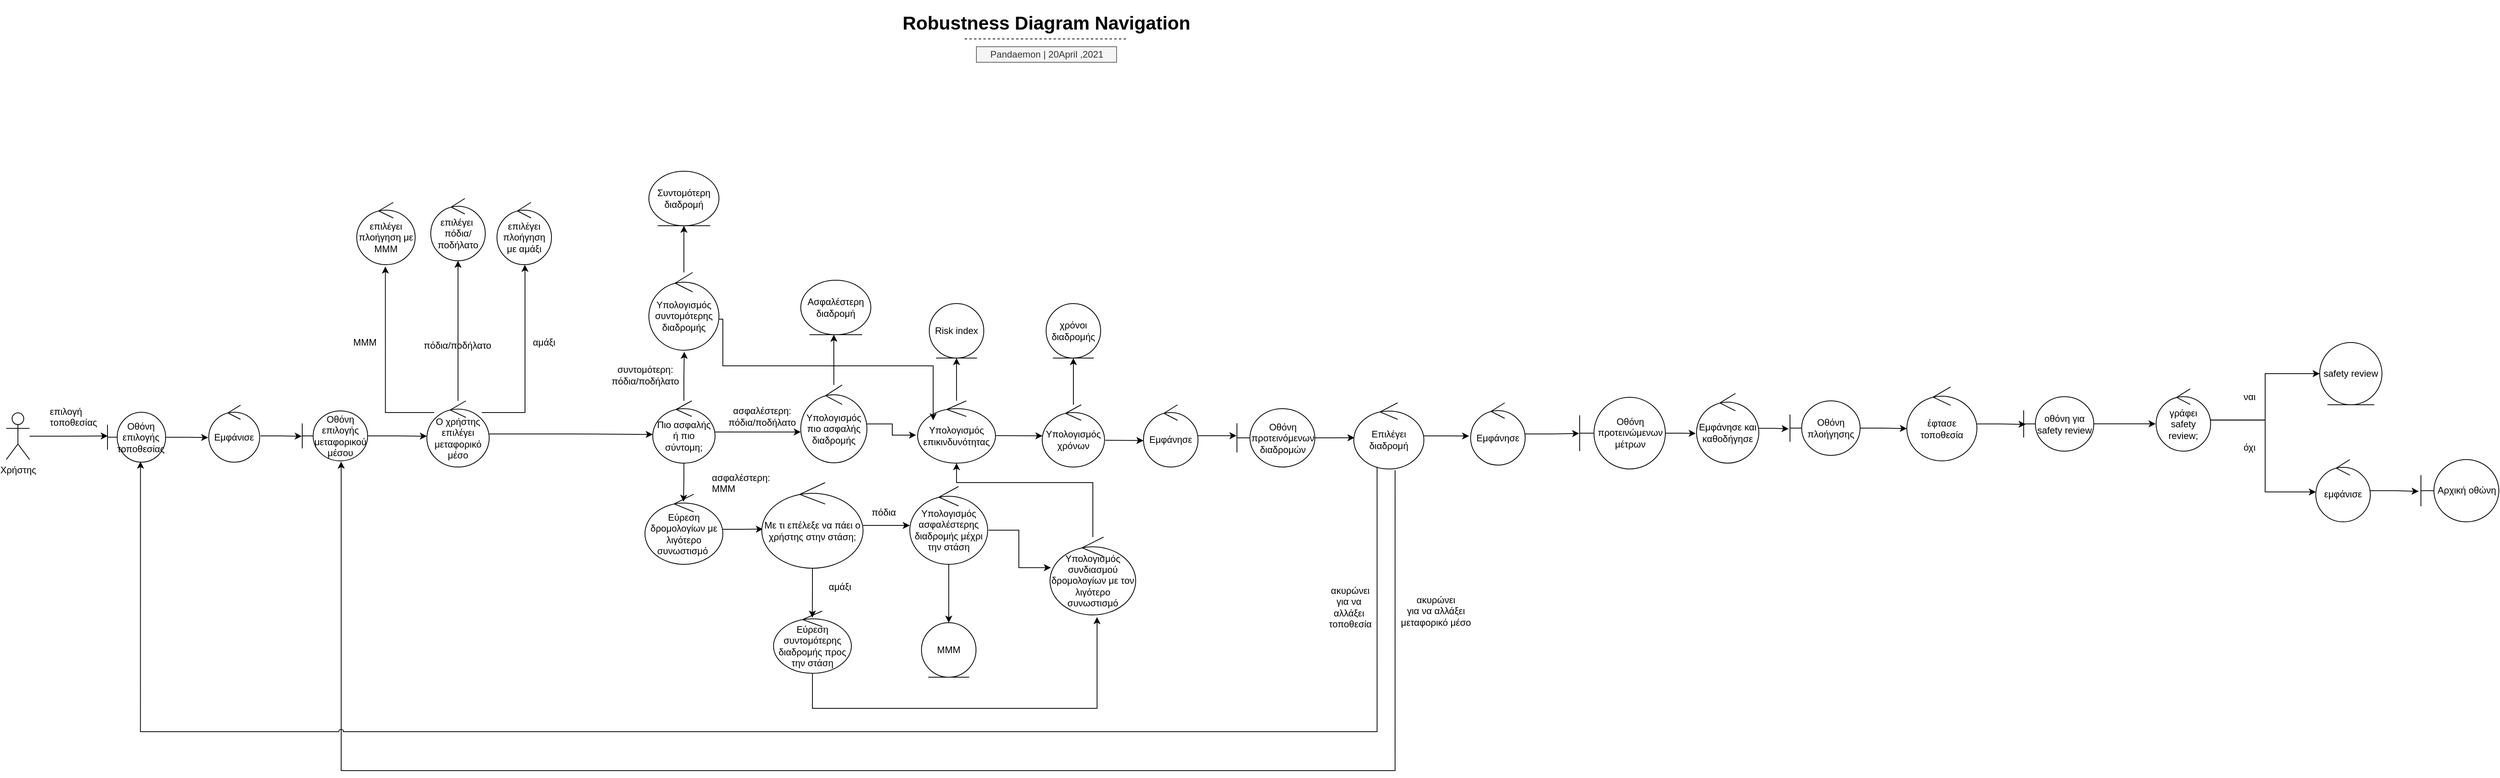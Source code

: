 <mxfile version="14.6.6" type="device"><diagram id="fB_PwoNdaniKNVudBqV3" name="Page-1"><mxGraphModel dx="2272" dy="1881" grid="1" gridSize="10" guides="1" tooltips="1" connect="1" arrows="1" fold="1" page="1" pageScale="1" pageWidth="850" pageHeight="1100" math="0" shadow="0"><root><mxCell id="0"/><mxCell id="1" parent="0"/><mxCell id="OVOjprRYWqyhnf2DXzqK-13" style="edgeStyle=orthogonalEdgeStyle;rounded=0;orthogonalLoop=1;jettySize=auto;html=1;exitX=0.5;exitY=1;exitDx=0;exitDy=0;" parent="1" edge="1"><mxGeometry relative="1" as="geometry"><mxPoint x="555" y="-80" as="sourcePoint"/><mxPoint x="555" y="-80" as="targetPoint"/></mxGeometry></mxCell><mxCell id="OVOjprRYWqyhnf2DXzqK-34" value="&lt;span style=&quot;color: rgba(0 , 0 , 0 , 0) ; font-family: monospace ; font-size: 0px&quot;&gt;%3CmxGraphModel%3E%3Croot%3E%3CmxCell%20id%3D%220%22%2F%3E%3CmxCell%20id%3D%221%22%20parent%3D%220%22%2F%3E%3CmxCell%20id%3D%222%22%20value%3D%22%CE%B5%CF%80%CE%AD%CE%BB%CE%B5%CE%BE%CE%B5%20%CE%BF%20%CF%87%CF%81%CE%AE%CF%83%CF%84%CE%B7%CF%82%20%CF%80%CE%BF%CE%B4%CE%AE%CE%BB%CE%B1%CF%84%CE%BF%22%20style%3D%22ellipse%3Bshape%3DumlControl%3BwhiteSpace%3Dwrap%3Bhtml%3D1%3B%22%20vertex%3D%221%22%20parent%3D%221%22%3E%3CmxGeometry%20x%3D%22270%22%20y%3D%22270%22%20width%3D%2270%22%20height%3D%2280%22%20as%3D%22geometry%22%2F%3E%3C%2FmxCell%3E%3C%2Froot%3E%3C%2FmxGraphModel%3E&lt;/span&gt;&lt;span style=&quot;color: rgba(0 , 0 , 0 , 0) ; font-family: monospace ; font-size: 0px&quot;&gt;%3CmxGraphModel%3E%3Croot%3E%3CmxCell%20id%3D%220%22%2F%3E%3CmxCell%20id%3D%221%22%20parent%3D%220%22%2F%3E%3CmxCell%20id%3D%222%22%20value%3D%22%CE%B5%CF%80%CE%AD%CE%BB%CE%B5%CE%BE%CE%B5%20%CE%BF%20%CF%87%CF%81%CE%AE%CF%83%CF%84%CE%B7%CF%82%20%CF%80%CE%BF%CE%B4%CE%AE%CE%BB%CE%B1%CF%84%CE%BF%22%20style%3D%22ellipse%3Bshape%3DumlControl%3BwhiteSpace%3Dwrap%3Bhtml%3D1%3B%22%20vertex%3D%221%22%20parent%3D%221%22%3E%3CmxGeometry%20x%3D%22270%22%20y%3D%22270%22%20width%3D%2270%22%20height%3D%2280%22%20as%3D%22geometry%22%2F%3E%3C%2FmxCell%3E%3C%2Froot%3E%3C%2FmxGraphModel%3E&lt;/span&gt;&lt;span style=&quot;color: rgba(0 , 0 , 0 , 0) ; font-family: monospace ; font-size: 0px&quot;&gt;%3CmxGraphModel%3E%3Croot%3E%3CmxCell%20id%3D%220%22%2F%3E%3CmxCell%20id%3D%221%22%20parent%3D%220%22%2F%3E%3CmxCell%20id%3D%222%22%20value%3D%22%CE%B5%CF%80%CE%AD%CE%BB%CE%B5%CE%BE%CE%B5%20%CE%BF%20%CF%87%CF%81%CE%AE%CF%83%CF%84%CE%B7%CF%82%20%CF%80%CE%BF%CE%B4%CE%AE%CE%BB%CE%B1%CF%84%CE%BF%22%20style%3D%22ellipse%3Bshape%3DumlControl%3BwhiteSpace%3Dwrap%3Bhtml%3D1%3B%22%20vertex%3D%221%22%20parent%3D%221%22%3E%3CmxGeometry%20x%3D%22270%22%20y%3D%22270%22%20width%3D%2270%22%20height%3D%2280%22%20as%3D%22geometry%22%2F%3E%3C%2FmxCell%3E%3C%2Froot%3E%3C%2FmxGraphModel%3E&lt;/span&gt;&lt;span style=&quot;color: rgba(0 , 0 , 0 , 0) ; font-family: monospace ; font-size: 0px&quot;&gt;%3CmxGraphModel%3E%3Croot%3E%3CmxCell%20id%3D%220%22%2F%3E%3CmxCell%20id%3D%221%22%20parent%3D%220%22%2F%3E%3CmxCell%20id%3D%222%22%20value%3D%22%CE%B5%CF%80%CE%AD%CE%BB%CE%B5%CE%BE%CE%B5%20%CE%BF%20%CF%87%CF%81%CE%AE%CF%83%CF%84%CE%B7%CF%82%20%CF%80%CE%BF%CE%B4%CE%AE%CE%BB%CE%B1%CF%84%CE%BF%22%20style%3D%22ellipse%3Bshape%3DumlControl%3BwhiteSpace%3Dwrap%3Bhtml%3D1%3B%22%20vertex%3D%221%22%20parent%3D%221%22%3E%3CmxGeometry%20x%3D%22270%22%20y%3D%22270%22%20width%3D%2270%22%20height%3D%2280%22%20as%3D%22geometry%22%2F%3E%3C%2FmxCell%3E%3C%2Froot%3E%3C%2FmxGraphModel%3E&lt;/span&gt;" style="text;html=1;align=center;verticalAlign=middle;resizable=0;points=[];autosize=1;strokeColor=none;" parent="1" vertex="1"><mxGeometry x="110" y="340" width="20" height="20" as="geometry"/></mxCell><mxCell id="j2r2YYRuAAibWNQpkQ6Y-63" style="edgeStyle=orthogonalEdgeStyle;rounded=0;jumpStyle=arc;jumpSize=6;orthogonalLoop=1;jettySize=auto;html=1;entryX=-0.02;entryY=0.55;entryDx=0;entryDy=0;entryPerimeter=0;startSize=6;endSize=6;sourcePerimeterSpacing=0;targetPerimeterSpacing=0;" parent="1" source="OVOjprRYWqyhnf2DXzqK-42" target="OVOjprRYWqyhnf2DXzqK-40" edge="1"><mxGeometry relative="1" as="geometry"/></mxCell><mxCell id="9rLb3TBCsXGj6KkOJbtf-2" style="edgeStyle=orthogonalEdgeStyle;rounded=0;orthogonalLoop=1;jettySize=auto;html=1;entryX=0.472;entryY=1;entryDx=0;entryDy=0;entryPerimeter=0;" edge="1" parent="1" source="OVOjprRYWqyhnf2DXzqK-42" target="OVOjprRYWqyhnf2DXzqK-48"><mxGeometry relative="1" as="geometry"/></mxCell><mxCell id="OVOjprRYWqyhnf2DXzqK-42" value="Υπολογισμός πιο ασφαλής διαδρομής" style="ellipse;shape=umlControl;whiteSpace=wrap;html=1;" parent="1" vertex="1"><mxGeometry x="960" y="114.59" width="85" height="100" as="geometry"/></mxCell><mxCell id="OVOjprRYWqyhnf2DXzqK-46" value="πόδια/ποδήλατο" style="text;strokeColor=none;fillColor=none;align=left;verticalAlign=top;spacingLeft=4;spacingRight=4;overflow=hidden;rotatable=0;points=[[0,0.5],[1,0.5]];portConstraint=eastwest;" parent="1" vertex="1"><mxGeometry x="470" y="50" width="100" height="20" as="geometry"/></mxCell><mxCell id="Kj8-eczZa6r_nvKsVn-0-3" style="edgeStyle=orthogonalEdgeStyle;rounded=0;orthogonalLoop=1;jettySize=auto;html=1;entryX=0;entryY=0.539;entryDx=0;entryDy=0;entryPerimeter=0;" parent="1" source="OVOjprRYWqyhnf2DXzqK-70" target="OVOjprRYWqyhnf2DXzqK-105" edge="1"><mxGeometry relative="1" as="geometry"><mxPoint x="620.14" y="178.12" as="targetPoint"/></mxGeometry></mxCell><mxCell id="j2r2YYRuAAibWNQpkQ6Y-4" style="edgeStyle=orthogonalEdgeStyle;rounded=0;orthogonalLoop=1;jettySize=auto;html=1;" parent="1" source="OVOjprRYWqyhnf2DXzqK-70" target="j2r2YYRuAAibWNQpkQ6Y-3" edge="1"><mxGeometry relative="1" as="geometry"><mxPoint x="520" y="-30" as="targetPoint"/></mxGeometry></mxCell><mxCell id="j2r2YYRuAAibWNQpkQ6Y-62" style="edgeStyle=orthogonalEdgeStyle;rounded=0;jumpSize=6;orthogonalLoop=1;jettySize=auto;html=1;entryX=0.49;entryY=1.03;entryDx=0;entryDy=0;entryPerimeter=0;startSize=6;endSize=6;sourcePerimeterSpacing=0;targetPerimeterSpacing=0;" parent="1" source="OVOjprRYWqyhnf2DXzqK-70" target="j2r2YYRuAAibWNQpkQ6Y-14" edge="1"><mxGeometry relative="1" as="geometry"><Array as="points"><mxPoint x="427" y="150"/></Array></mxGeometry></mxCell><mxCell id="OVOjprRYWqyhnf2DXzqK-70" value="Ο χρήστης επιλέγει μεταφορικό μέσο" style="ellipse;shape=umlControl;whiteSpace=wrap;html=1;" parent="1" vertex="1"><mxGeometry x="480" y="135" width="80" height="85" as="geometry"/></mxCell><mxCell id="OVOjprRYWqyhnf2DXzqK-3" value="επιλογή&#10;τοποθεσίας" style="text;strokeColor=none;fillColor=none;align=left;verticalAlign=top;spacingLeft=4;spacingRight=4;overflow=hidden;rotatable=0;points=[[0,0.5],[1,0.5]];portConstraint=eastwest;" parent="1" vertex="1"><mxGeometry x="-10" y="135" width="80" height="40" as="geometry"/></mxCell><mxCell id="OVOjprRYWqyhnf2DXzqK-96" value="ασφαλέστερη:&#10;ΜΜΜ" style="text;strokeColor=none;fillColor=none;align=left;verticalAlign=top;spacingLeft=4;spacingRight=4;overflow=hidden;rotatable=0;points=[[0,0.5],[1,0.5]];portConstraint=eastwest;" parent="1" vertex="1"><mxGeometry x="840" y="220" width="100" height="40" as="geometry"/></mxCell><mxCell id="j2r2YYRuAAibWNQpkQ6Y-17" style="edgeStyle=orthogonalEdgeStyle;rounded=0;orthogonalLoop=1;jettySize=auto;html=1;entryX=0;entryY=0.604;entryDx=0;entryDy=0;entryPerimeter=0;" parent="1" source="OVOjprRYWqyhnf2DXzqK-105" target="OVOjprRYWqyhnf2DXzqK-42" edge="1"><mxGeometry relative="1" as="geometry"><mxPoint x="920" y="175" as="targetPoint"/></mxGeometry></mxCell><mxCell id="j2r2YYRuAAibWNQpkQ6Y-30" style="edgeStyle=orthogonalEdgeStyle;rounded=0;jumpSize=6;orthogonalLoop=1;jettySize=auto;html=1;entryX=0.505;entryY=1.02;entryDx=0;entryDy=0;entryPerimeter=0;startSize=6;endSize=6;sourcePerimeterSpacing=0;targetPerimeterSpacing=0;" parent="1" source="OVOjprRYWqyhnf2DXzqK-105" target="OVOjprRYWqyhnf2DXzqK-153" edge="1"><mxGeometry relative="1" as="geometry"/></mxCell><mxCell id="j2r2YYRuAAibWNQpkQ6Y-32" style="edgeStyle=orthogonalEdgeStyle;rounded=0;jumpSize=6;orthogonalLoop=1;jettySize=auto;html=1;entryX=0.495;entryY=0.106;entryDx=0;entryDy=0;entryPerimeter=0;startSize=6;endSize=6;sourcePerimeterSpacing=0;targetPerimeterSpacing=0;" parent="1" source="OVOjprRYWqyhnf2DXzqK-105" target="OVOjprRYWqyhnf2DXzqK-84" edge="1"><mxGeometry relative="1" as="geometry"/></mxCell><mxCell id="OVOjprRYWqyhnf2DXzqK-105" value="Πιο ασφαλής ή πιο σύντομη;" style="ellipse;shape=umlControl;whiteSpace=wrap;html=1;" parent="1" vertex="1"><mxGeometry x="770" y="135" width="80" height="80" as="geometry"/></mxCell><mxCell id="OVOjprRYWqyhnf2DXzqK-124" value="ασφαλέστερη:&lt;br&gt;πόδια/ποδήλατο" style="text;html=1;align=center;verticalAlign=middle;resizable=0;points=[];autosize=1;strokeColor=none;" parent="1" vertex="1"><mxGeometry x="860" y="140" width="100" height="30" as="geometry"/></mxCell><mxCell id="j2r2YYRuAAibWNQpkQ6Y-60" style="edgeStyle=orthogonalEdgeStyle;rounded=0;jumpSize=6;orthogonalLoop=1;jettySize=auto;html=1;startSize=6;endSize=6;sourcePerimeterSpacing=0;targetPerimeterSpacing=0;" parent="1" source="OVOjprRYWqyhnf2DXzqK-85" target="OVOjprRYWqyhnf2DXzqK-40" edge="1"><mxGeometry relative="1" as="geometry"><Array as="points"><mxPoint x="1335" y="240"/><mxPoint x="1160" y="240"/></Array></mxGeometry></mxCell><mxCell id="OVOjprRYWqyhnf2DXzqK-85" value="Υπολογισμός συνδιασμού δρομολογίων με τον λιγότερο συνωστισμό" style="ellipse;shape=umlControl;whiteSpace=wrap;html=1;" parent="1" vertex="1"><mxGeometry x="1280" y="310" width="110" height="100" as="geometry"/></mxCell><mxCell id="j2r2YYRuAAibWNQpkQ6Y-45" style="edgeStyle=orthogonalEdgeStyle;rounded=0;jumpSize=6;orthogonalLoop=1;jettySize=auto;html=1;entryX=-0.009;entryY=0.562;entryDx=0;entryDy=0;entryPerimeter=0;startSize=6;endSize=6;sourcePerimeterSpacing=0;targetPerimeterSpacing=0;" parent="1" source="OVOjprRYWqyhnf2DXzqK-61" target="j2r2YYRuAAibWNQpkQ6Y-40" edge="1"><mxGeometry relative="1" as="geometry"/></mxCell><mxCell id="OVOjprRYWqyhnf2DXzqK-61" value="οθόνη για safety review" style="shape=umlBoundary;whiteSpace=wrap;html=1;" parent="1" vertex="1"><mxGeometry x="2530" y="129.59" width="90" height="70" as="geometry"/></mxCell><mxCell id="j2r2YYRuAAibWNQpkQ6Y-20" style="edgeStyle=orthogonalEdgeStyle;rounded=0;orthogonalLoop=1;jettySize=auto;html=1;entryX=-0.006;entryY=0.464;entryDx=0;entryDy=0;entryPerimeter=0;sourcePerimeterSpacing=0;startSize=6;endSize=6;targetPerimeterSpacing=0;jumpSize=6;" parent="1" source="OVOjprRYWqyhnf2DXzqK-38" target="OVOjprRYWqyhnf2DXzqK-64" edge="1"><mxGeometry relative="1" as="geometry"><Array as="points"><mxPoint x="1495" y="180"/></Array></mxGeometry></mxCell><mxCell id="OVOjprRYWqyhnf2DXzqK-38" value="Εμφάνησε" style="ellipse;shape=umlControl;whiteSpace=wrap;html=1;" parent="1" vertex="1"><mxGeometry x="1400" y="140" width="70" height="80" as="geometry"/></mxCell><mxCell id="j2r2YYRuAAibWNQpkQ6Y-28" style="edgeStyle=orthogonalEdgeStyle;rounded=0;jumpSize=6;orthogonalLoop=1;jettySize=auto;html=1;entryX=0.5;entryY=1;entryDx=0;entryDy=0;startSize=6;endSize=6;sourcePerimeterSpacing=0;targetPerimeterSpacing=0;" parent="1" source="OVOjprRYWqyhnf2DXzqK-39" target="OVOjprRYWqyhnf2DXzqK-50" edge="1"><mxGeometry relative="1" as="geometry"/></mxCell><mxCell id="j2r2YYRuAAibWNQpkQ6Y-66" style="edgeStyle=orthogonalEdgeStyle;rounded=0;jumpStyle=arc;jumpSize=6;orthogonalLoop=1;jettySize=auto;html=1;startSize=6;endSize=6;sourcePerimeterSpacing=0;targetPerimeterSpacing=0;exitX=1.011;exitY=0.57;exitDx=0;exitDy=0;exitPerimeter=0;entryX=0;entryY=0.575;entryDx=0;entryDy=0;entryPerimeter=0;" parent="1" source="OVOjprRYWqyhnf2DXzqK-39" target="OVOjprRYWqyhnf2DXzqK-38" edge="1"><mxGeometry relative="1" as="geometry"><mxPoint x="1390" y="186" as="targetPoint"/><Array as="points"><mxPoint x="1360" y="186"/></Array></mxGeometry></mxCell><mxCell id="OVOjprRYWqyhnf2DXzqK-39" value="Υπολογισμός χρόνων" style="ellipse;shape=umlControl;whiteSpace=wrap;html=1;" parent="1" vertex="1"><mxGeometry x="1270" y="140" width="80" height="80" as="geometry"/></mxCell><mxCell id="j2r2YYRuAAibWNQpkQ6Y-29" style="edgeStyle=orthogonalEdgeStyle;rounded=0;jumpSize=6;orthogonalLoop=1;jettySize=auto;html=1;entryX=0.5;entryY=1;entryDx=0;entryDy=0;startSize=6;endSize=6;sourcePerimeterSpacing=0;targetPerimeterSpacing=0;" parent="1" source="OVOjprRYWqyhnf2DXzqK-40" target="OVOjprRYWqyhnf2DXzqK-49" edge="1"><mxGeometry relative="1" as="geometry"/></mxCell><mxCell id="j2r2YYRuAAibWNQpkQ6Y-64" style="edgeStyle=orthogonalEdgeStyle;rounded=0;jumpStyle=arc;jumpSize=6;orthogonalLoop=1;jettySize=auto;html=1;startSize=6;endSize=6;sourcePerimeterSpacing=0;targetPerimeterSpacing=0;exitX=0.993;exitY=0.558;exitDx=0;exitDy=0;exitPerimeter=0;entryX=0.004;entryY=0.5;entryDx=0;entryDy=0;entryPerimeter=0;" parent="1" source="OVOjprRYWqyhnf2DXzqK-40" target="OVOjprRYWqyhnf2DXzqK-39" edge="1"><mxGeometry relative="1" as="geometry"><mxPoint x="1260" y="175" as="targetPoint"/></mxGeometry></mxCell><mxCell id="OVOjprRYWqyhnf2DXzqK-40" value="Υπολογισμός επικινδυνότητας" style="ellipse;shape=umlControl;whiteSpace=wrap;html=1;" parent="1" vertex="1"><mxGeometry x="1110" y="135" width="100" height="80" as="geometry"/></mxCell><mxCell id="OVOjprRYWqyhnf2DXzqK-49" value="Risk index" style="ellipse;shape=umlEntity;whiteSpace=wrap;html=1;" parent="1" vertex="1"><mxGeometry x="1125" y="10" width="70" height="70" as="geometry"/></mxCell><mxCell id="OVOjprRYWqyhnf2DXzqK-50" value="χρόνοι διαδρομής" style="ellipse;shape=umlEntity;whiteSpace=wrap;html=1;" parent="1" vertex="1"><mxGeometry x="1275" y="10" width="70" height="70" as="geometry"/></mxCell><mxCell id="j2r2YYRuAAibWNQpkQ6Y-19" style="edgeStyle=orthogonalEdgeStyle;rounded=0;orthogonalLoop=1;jettySize=auto;html=1;entryX=0.01;entryY=0.528;entryDx=0;entryDy=0;entryPerimeter=0;" parent="1" source="OVOjprRYWqyhnf2DXzqK-64" target="OVOjprRYWqyhnf2DXzqK-129" edge="1"><mxGeometry relative="1" as="geometry"/></mxCell><mxCell id="OVOjprRYWqyhnf2DXzqK-64" value="Οθόνη προτεινόμενων διαδρομών" style="shape=umlBoundary;whiteSpace=wrap;html=1;" parent="1" vertex="1"><mxGeometry x="1520" y="145" width="100" height="75" as="geometry"/></mxCell><mxCell id="j2r2YYRuAAibWNQpkQ6Y-10" style="edgeStyle=orthogonalEdgeStyle;rounded=0;orthogonalLoop=1;jettySize=auto;html=1;entryX=-0.027;entryY=0.534;entryDx=0;entryDy=0;entryPerimeter=0;" parent="1" source="OVOjprRYWqyhnf2DXzqK-129" target="OVOjprRYWqyhnf2DXzqK-36" edge="1"><mxGeometry relative="1" as="geometry"/></mxCell><mxCell id="OVOjprRYWqyhnf2DXzqK-129" value="Επιλέγει διαδρομή" style="ellipse;shape=umlControl;whiteSpace=wrap;html=1;" parent="1" vertex="1"><mxGeometry x="1670" y="137.5" width="90" height="85" as="geometry"/></mxCell><mxCell id="j2r2YYRuAAibWNQpkQ6Y-8" style="edgeStyle=orthogonalEdgeStyle;rounded=0;orthogonalLoop=1;jettySize=auto;html=1;entryX=-0.006;entryY=0.504;entryDx=0;entryDy=0;entryPerimeter=0;" parent="1" source="OVOjprRYWqyhnf2DXzqK-36" target="OVOjprRYWqyhnf2DXzqK-142" edge="1"><mxGeometry relative="1" as="geometry"/></mxCell><mxCell id="OVOjprRYWqyhnf2DXzqK-36" value="Εμφάνησε" style="ellipse;shape=umlControl;whiteSpace=wrap;html=1;" parent="1" vertex="1"><mxGeometry x="1820" y="137.5" width="70" height="80" as="geometry"/></mxCell><mxCell id="j2r2YYRuAAibWNQpkQ6Y-21" style="edgeStyle=orthogonalEdgeStyle;rounded=0;jumpSize=6;orthogonalLoop=1;jettySize=auto;html=1;entryX=-0.013;entryY=0.574;entryDx=0;entryDy=0;entryPerimeter=0;startSize=6;endSize=6;sourcePerimeterSpacing=0;targetPerimeterSpacing=0;" parent="1" source="OVOjprRYWqyhnf2DXzqK-142" target="OVOjprRYWqyhnf2DXzqK-143" edge="1"><mxGeometry relative="1" as="geometry"/></mxCell><mxCell id="OVOjprRYWqyhnf2DXzqK-142" value="Οθόνη προτεινώμενων μέτρων" style="shape=umlBoundary;whiteSpace=wrap;html=1;" parent="1" vertex="1"><mxGeometry x="1960" y="130.42" width="110" height="92.08" as="geometry"/></mxCell><mxCell id="OVOjprRYWqyhnf2DXzqK-148" value="ακυρώνει&lt;br&gt;για να αλλάξει&lt;br&gt;μεταφορικό μέσο" style="text;html=1;align=center;verticalAlign=middle;resizable=0;points=[];autosize=1;strokeColor=none;" parent="1" vertex="1"><mxGeometry x="1720" y="380" width="110" height="50" as="geometry"/></mxCell><mxCell id="OVOjprRYWqyhnf2DXzqK-150" value="ακυρώνει&lt;br&gt;για να&amp;nbsp;&lt;br&gt;αλλάξει&amp;nbsp;&lt;br&gt;τοποθεσία" style="text;html=1;align=center;verticalAlign=middle;resizable=0;points=[];autosize=1;strokeColor=none;" parent="1" vertex="1"><mxGeometry x="1630" y="370" width="70" height="60" as="geometry"/></mxCell><mxCell id="OVOjprRYWqyhnf2DXzqK-152" value="&lt;span&gt;συντομότερη:&lt;/span&gt;&lt;br&gt;πόδια/ποδήλατο" style="text;html=1;align=center;verticalAlign=middle;resizable=0;points=[];autosize=1;strokeColor=none;" parent="1" vertex="1"><mxGeometry x="710" y="87.09" width="100" height="30" as="geometry"/></mxCell><mxCell id="j2r2YYRuAAibWNQpkQ6Y-31" style="edgeStyle=orthogonalEdgeStyle;rounded=0;jumpSize=6;orthogonalLoop=1;jettySize=auto;html=1;entryX=0.5;entryY=1;entryDx=0;entryDy=0;startSize=6;endSize=6;sourcePerimeterSpacing=0;targetPerimeterSpacing=0;" parent="1" source="OVOjprRYWqyhnf2DXzqK-153" target="OVOjprRYWqyhnf2DXzqK-158" edge="1"><mxGeometry relative="1" as="geometry"/></mxCell><mxCell id="j2r2YYRuAAibWNQpkQ6Y-61" style="edgeStyle=orthogonalEdgeStyle;rounded=0;jumpSize=6;orthogonalLoop=1;jettySize=auto;html=1;entryX=0.2;entryY=0.313;entryDx=0;entryDy=0;entryPerimeter=0;startSize=6;endSize=6;sourcePerimeterSpacing=0;targetPerimeterSpacing=0;" parent="1" source="OVOjprRYWqyhnf2DXzqK-153" target="OVOjprRYWqyhnf2DXzqK-40" edge="1"><mxGeometry relative="1" as="geometry"><Array as="points"><mxPoint x="860" y="30"/><mxPoint x="860" y="90"/><mxPoint x="1130" y="90"/></Array></mxGeometry></mxCell><mxCell id="OVOjprRYWqyhnf2DXzqK-153" value="Υπολογισμός συντομότερης διαδρομής" style="ellipse;shape=umlControl;whiteSpace=wrap;html=1;" parent="1" vertex="1"><mxGeometry x="765" y="-30" width="90" height="100" as="geometry"/></mxCell><mxCell id="OVOjprRYWqyhnf2DXzqK-154" value="αμάξι" style="text;html=1;align=center;verticalAlign=middle;resizable=0;points=[];autosize=1;strokeColor=none;" parent="1" vertex="1"><mxGeometry x="610" y="50" width="40" height="20" as="geometry"/></mxCell><mxCell id="OVOjprRYWqyhnf2DXzqK-156" value="ΜΜΜ" style="text;html=1;align=center;verticalAlign=middle;resizable=0;points=[];autosize=1;strokeColor=none;" parent="1" vertex="1"><mxGeometry x="375" y="50" width="50" height="20" as="geometry"/></mxCell><mxCell id="qosSeeNdWgq5XCuKBwTr-1" value="Pandaemon | 20April ,2021" style="text;html=1;strokeColor=#666666;fillColor=#f5f5f5;align=center;verticalAlign=middle;whiteSpace=wrap;rounded=0;fontFamily=Helvetica;fontStyle=0;fontColor=#333333;" parent="1" vertex="1"><mxGeometry x="1185.5" y="-320" width="180" height="20" as="geometry"/></mxCell><mxCell id="qosSeeNdWgq5XCuKBwTr-2" value="" style="endArrow=none;dashed=1;html=1;fontFamily=Helvetica;" parent="1" edge="1"><mxGeometry width="50" height="50" relative="1" as="geometry"><mxPoint x="1170.5" y="-330" as="sourcePoint"/><mxPoint x="1380.5" y="-330" as="targetPoint"/></mxGeometry></mxCell><mxCell id="qosSeeNdWgq5XCuKBwTr-3" value="&lt;h1&gt;Robustness Diagram Navigation&lt;/h1&gt;" style="text;html=1;strokeColor=none;fillColor=none;spacing=5;spacingTop=-20;whiteSpace=wrap;overflow=hidden;rounded=0;fontFamily=Helvetica;align=center;" parent="1" vertex="1"><mxGeometry x="1028" y="-370" width="495" height="120" as="geometry"/></mxCell><mxCell id="qosSeeNdWgq5XCuKBwTr-18" style="edgeStyle=orthogonalEdgeStyle;rounded=0;orthogonalLoop=1;jettySize=auto;html=1;entryX=0.005;entryY=0.475;entryDx=0;entryDy=0;entryPerimeter=0;" parent="1" source="OVOjprRYWqyhnf2DXzqK-1" target="OVOjprRYWqyhnf2DXzqK-4" edge="1"><mxGeometry relative="1" as="geometry"/></mxCell><mxCell id="OVOjprRYWqyhnf2DXzqK-1" value="Χρήστης" style="shape=umlActor;verticalLabelPosition=bottom;verticalAlign=top;html=1;" parent="1" vertex="1"><mxGeometry x="-60" y="150.42" width="30" height="60" as="geometry"/></mxCell><mxCell id="qosSeeNdWgq5XCuKBwTr-12" style="edgeStyle=orthogonalEdgeStyle;rounded=0;orthogonalLoop=1;jettySize=auto;html=1;entryX=-0.012;entryY=0.569;entryDx=0;entryDy=0;entryPerimeter=0;" parent="1" source="OVOjprRYWqyhnf2DXzqK-4" target="OVOjprRYWqyhnf2DXzqK-43" edge="1"><mxGeometry relative="1" as="geometry"/></mxCell><mxCell id="OVOjprRYWqyhnf2DXzqK-4" value="Οθόνη επιλογής τοποθεσίας" style="shape=umlBoundary;whiteSpace=wrap;html=1;" parent="1" vertex="1"><mxGeometry x="69.997" y="149.585" width="74.667" height="64.192" as="geometry"/></mxCell><mxCell id="Kj8-eczZa6r_nvKsVn-0-4" style="edgeStyle=orthogonalEdgeStyle;rounded=0;orthogonalLoop=1;jettySize=auto;html=1;entryX=0;entryY=0.534;entryDx=0;entryDy=0;entryPerimeter=0;" parent="1" source="OVOjprRYWqyhnf2DXzqK-8" target="OVOjprRYWqyhnf2DXzqK-70" edge="1"><mxGeometry relative="1" as="geometry"/></mxCell><mxCell id="OVOjprRYWqyhnf2DXzqK-8" value="Οθόνη επιλογής μεταφορικού μέσου" style="shape=umlBoundary;whiteSpace=wrap;html=1;" parent="1" vertex="1"><mxGeometry x="319.997" y="147.895" width="84" height="64.192" as="geometry"/></mxCell><mxCell id="OVOjprRYWqyhnf2DXzqK-43" value="Εμφάνισε" style="ellipse;shape=umlControl;whiteSpace=wrap;html=1;" parent="1" vertex="1"><mxGeometry x="200.003" y="140.41" width="65.333" height="73.362" as="geometry"/></mxCell><mxCell id="qosSeeNdWgq5XCuKBwTr-17" style="edgeStyle=orthogonalEdgeStyle;rounded=0;orthogonalLoop=1;jettySize=auto;html=1;entryX=-0.007;entryY=0.507;entryDx=0;entryDy=0;entryPerimeter=0;exitX=1.016;exitY=0.54;exitDx=0;exitDy=0;exitPerimeter=0;" parent="1" source="OVOjprRYWqyhnf2DXzqK-43" target="OVOjprRYWqyhnf2DXzqK-8" edge="1"><mxGeometry relative="1" as="geometry"><mxPoint x="222.67" y="222.94" as="sourcePoint"/><mxPoint x="342.547" y="222.503" as="targetPoint"/></mxGeometry></mxCell><mxCell id="Kj8-eczZa6r_nvKsVn-0-6" style="edgeStyle=orthogonalEdgeStyle;rounded=0;orthogonalLoop=1;jettySize=auto;html=1;exitX=0.589;exitY=1.018;exitDx=0;exitDy=0;exitPerimeter=0;jumpStyle=arc;" parent="1" source="OVOjprRYWqyhnf2DXzqK-129" edge="1"><mxGeometry relative="1" as="geometry"><mxPoint x="1699.997" y="479.2" as="sourcePoint"/><mxPoint x="370" y="213" as="targetPoint"/><Array as="points"><mxPoint x="1723" y="610"/><mxPoint x="370" y="610"/></Array></mxGeometry></mxCell><mxCell id="Kj8-eczZa6r_nvKsVn-0-9" style="edgeStyle=orthogonalEdgeStyle;rounded=0;orthogonalLoop=1;jettySize=auto;html=1;entryX=0.567;entryY=0.988;entryDx=0;entryDy=0;entryPerimeter=0;exitX=0.332;exitY=0.966;exitDx=0;exitDy=0;exitPerimeter=0;jumpStyle=arc;" parent="1" source="OVOjprRYWqyhnf2DXzqK-129" target="OVOjprRYWqyhnf2DXzqK-4" edge="1"><mxGeometry relative="1" as="geometry"><mxPoint x="1710" y="603" as="sourcePoint"/><mxPoint x="520" y="220.39" as="targetPoint"/><Array as="points"><mxPoint x="1700" y="560"/><mxPoint x="112" y="560"/></Array></mxGeometry></mxCell><mxCell id="j2r2YYRuAAibWNQpkQ6Y-3" value="επιλέγει&amp;nbsp; πόδια/ ποδήλατο" style="ellipse;shape=umlControl;whiteSpace=wrap;html=1;" parent="1" vertex="1"><mxGeometry x="485" y="-125" width="70" height="80" as="geometry"/></mxCell><mxCell id="j2r2YYRuAAibWNQpkQ6Y-14" value="επιλέγει πλοήγηση με ΜΜΜ" style="ellipse;shape=umlControl;whiteSpace=wrap;html=1;" parent="1" vertex="1"><mxGeometry x="390" y="-120" width="75" height="80" as="geometry"/></mxCell><mxCell id="j2r2YYRuAAibWNQpkQ6Y-15" style="edgeStyle=orthogonalEdgeStyle;rounded=0;orthogonalLoop=1;jettySize=auto;html=1;entryX=0.511;entryY=1.003;entryDx=0;entryDy=0;entryPerimeter=0;" parent="1" source="OVOjprRYWqyhnf2DXzqK-70" target="j2r2YYRuAAibWNQpkQ6Y-16" edge="1"><mxGeometry relative="1" as="geometry"><mxPoint x="659.995" y="163.75" as="sourcePoint"/><mxPoint x="597.68" y="-27.54" as="targetPoint"/><Array as="points"><mxPoint x="606" y="150"/><mxPoint x="606" y="-27"/></Array></mxGeometry></mxCell><mxCell id="j2r2YYRuAAibWNQpkQ6Y-16" value="επιλέγει πλοήγηση με αμάξι" style="ellipse;shape=umlControl;whiteSpace=wrap;html=1;" parent="1" vertex="1"><mxGeometry x="570" y="-120" width="70" height="80" as="geometry"/></mxCell><mxCell id="j2r2YYRuAAibWNQpkQ6Y-24" style="edgeStyle=orthogonalEdgeStyle;rounded=0;jumpSize=6;orthogonalLoop=1;jettySize=auto;html=1;entryX=-0.019;entryY=0.514;entryDx=0;entryDy=0;entryPerimeter=0;startSize=6;endSize=6;sourcePerimeterSpacing=0;targetPerimeterSpacing=0;" parent="1" source="OVOjprRYWqyhnf2DXzqK-143" target="OVOjprRYWqyhnf2DXzqK-63" edge="1"><mxGeometry relative="1" as="geometry"/></mxCell><mxCell id="OVOjprRYWqyhnf2DXzqK-143" value="Εμφάνησε και καθοδήγησε" style="ellipse;shape=umlControl;whiteSpace=wrap;html=1;" parent="1" vertex="1"><mxGeometry x="2110" y="125.42" width="80" height="89.58" as="geometry"/></mxCell><mxCell id="j2r2YYRuAAibWNQpkQ6Y-25" style="edgeStyle=orthogonalEdgeStyle;rounded=0;jumpSize=6;orthogonalLoop=1;jettySize=auto;html=1;entryX=0;entryY=0.563;entryDx=0;entryDy=0;entryPerimeter=0;startSize=6;endSize=6;sourcePerimeterSpacing=0;targetPerimeterSpacing=0;" parent="1" source="OVOjprRYWqyhnf2DXzqK-63" target="OVOjprRYWqyhnf2DXzqK-10" edge="1"><mxGeometry relative="1" as="geometry"/></mxCell><mxCell id="OVOjprRYWqyhnf2DXzqK-63" value="Οθόνη πλοήγησης" style="shape=umlBoundary;whiteSpace=wrap;html=1;" parent="1" vertex="1"><mxGeometry x="2230" y="135" width="90" height="70" as="geometry"/></mxCell><mxCell id="j2r2YYRuAAibWNQpkQ6Y-44" style="edgeStyle=orthogonalEdgeStyle;rounded=0;jumpSize=6;orthogonalLoop=1;jettySize=auto;html=1;entryX=0.028;entryY=0.509;entryDx=0;entryDy=0;entryPerimeter=0;startSize=6;endSize=6;sourcePerimeterSpacing=0;targetPerimeterSpacing=0;" parent="1" source="OVOjprRYWqyhnf2DXzqK-10" target="OVOjprRYWqyhnf2DXzqK-61" edge="1"><mxGeometry relative="1" as="geometry"/></mxCell><mxCell id="OVOjprRYWqyhnf2DXzqK-10" value="έφτασε τοποθεσία" style="ellipse;shape=umlControl;whiteSpace=wrap;html=1;" parent="1" vertex="1"><mxGeometry x="2380" y="117.09" width="90" height="95" as="geometry"/></mxCell><mxCell id="OVOjprRYWqyhnf2DXzqK-158" value="Συντομότερη διαδρομή" style="ellipse;shape=umlEntity;whiteSpace=wrap;html=1;" parent="1" vertex="1"><mxGeometry x="765" y="-160" width="90" height="70" as="geometry"/></mxCell><mxCell id="j2r2YYRuAAibWNQpkQ6Y-33" style="edgeStyle=orthogonalEdgeStyle;rounded=0;jumpSize=6;orthogonalLoop=1;jettySize=auto;html=1;entryX=0.011;entryY=0.543;entryDx=0;entryDy=0;entryPerimeter=0;startSize=6;endSize=6;sourcePerimeterSpacing=0;targetPerimeterSpacing=0;" parent="1" source="OVOjprRYWqyhnf2DXzqK-84" target="OVOjprRYWqyhnf2DXzqK-86" edge="1"><mxGeometry relative="1" as="geometry"/></mxCell><mxCell id="OVOjprRYWqyhnf2DXzqK-84" value="Εύρεση δρομολογίων με λιγότερο συνωστισμό&amp;nbsp;" style="ellipse;shape=umlControl;whiteSpace=wrap;html=1;" parent="1" vertex="1"><mxGeometry x="760" y="255" width="100" height="90" as="geometry"/></mxCell><mxCell id="OVOjprRYWqyhnf2DXzqK-83" value="ΜΜΜ" style="ellipse;shape=umlEntity;whiteSpace=wrap;html=1;" parent="1" vertex="1"><mxGeometry x="1115" y="420" width="70" height="70" as="geometry"/></mxCell><mxCell id="j2r2YYRuAAibWNQpkQ6Y-34" style="edgeStyle=orthogonalEdgeStyle;rounded=0;jumpSize=6;orthogonalLoop=1;jettySize=auto;html=1;entryX=0.499;entryY=0.106;entryDx=0;entryDy=0;entryPerimeter=0;startSize=6;endSize=6;sourcePerimeterSpacing=0;targetPerimeterSpacing=0;" parent="1" source="OVOjprRYWqyhnf2DXzqK-86" target="OVOjprRYWqyhnf2DXzqK-92" edge="1"><mxGeometry relative="1" as="geometry"/></mxCell><mxCell id="j2r2YYRuAAibWNQpkQ6Y-58" style="edgeStyle=orthogonalEdgeStyle;rounded=0;jumpSize=6;orthogonalLoop=1;jettySize=auto;html=1;entryX=0;entryY=0.5;entryDx=0;entryDy=0;entryPerimeter=0;startSize=6;endSize=6;sourcePerimeterSpacing=0;targetPerimeterSpacing=0;" parent="1" source="OVOjprRYWqyhnf2DXzqK-86" target="OVOjprRYWqyhnf2DXzqK-130" edge="1"><mxGeometry relative="1" as="geometry"/></mxCell><mxCell id="OVOjprRYWqyhnf2DXzqK-86" value="Με τι επέλεξε να πάει ο χρήστης στην στάση;" style="ellipse;shape=umlControl;whiteSpace=wrap;html=1;" parent="1" vertex="1"><mxGeometry x="910" y="240" width="130" height="110" as="geometry"/></mxCell><mxCell id="OVOjprRYWqyhnf2DXzqK-89" value="πόδια" style="text;strokeColor=none;fillColor=none;align=left;verticalAlign=top;spacingLeft=4;spacingRight=4;overflow=hidden;rotatable=0;points=[[0,0.5],[1,0.5]];portConstraint=eastwest;" parent="1" vertex="1"><mxGeometry x="1045" y="264.42" width="45" height="26" as="geometry"/></mxCell><mxCell id="OVOjprRYWqyhnf2DXzqK-91" value="αμάξι" style="text;strokeColor=none;fillColor=none;align=left;verticalAlign=top;spacingLeft=4;spacingRight=4;overflow=hidden;rotatable=0;points=[[0,0.5],[1,0.5]];portConstraint=eastwest;direction=west;" parent="1" vertex="1"><mxGeometry x="990" y="360" width="45" height="26" as="geometry"/></mxCell><mxCell id="j2r2YYRuAAibWNQpkQ6Y-38" style="edgeStyle=orthogonalEdgeStyle;rounded=0;jumpSize=6;orthogonalLoop=1;jettySize=auto;html=1;entryX=0.549;entryY=1.028;entryDx=0;entryDy=0;entryPerimeter=0;startSize=6;endSize=6;sourcePerimeterSpacing=0;targetPerimeterSpacing=0;" parent="1" source="OVOjprRYWqyhnf2DXzqK-92" target="OVOjprRYWqyhnf2DXzqK-85" edge="1"><mxGeometry relative="1" as="geometry"><Array as="points"><mxPoint x="975" y="530"/><mxPoint x="1340" y="530"/></Array></mxGeometry></mxCell><mxCell id="OVOjprRYWqyhnf2DXzqK-92" value="Εύρεση συντομότερης διαδρομής προς την στάση" style="ellipse;shape=umlControl;whiteSpace=wrap;html=1;" parent="1" vertex="1"><mxGeometry x="925" y="405" width="100" height="80" as="geometry"/></mxCell><mxCell id="j2r2YYRuAAibWNQpkQ6Y-37" style="edgeStyle=orthogonalEdgeStyle;rounded=0;jumpSize=6;orthogonalLoop=1;jettySize=auto;html=1;entryX=0.5;entryY=0;entryDx=0;entryDy=0;startSize=6;endSize=6;sourcePerimeterSpacing=0;targetPerimeterSpacing=0;" parent="1" source="OVOjprRYWqyhnf2DXzqK-130" target="OVOjprRYWqyhnf2DXzqK-83" edge="1"><mxGeometry relative="1" as="geometry"/></mxCell><mxCell id="OVOjprRYWqyhnf2DXzqK-130" value="Υπολογισμός ασφαλέστερης διαδρομής μέχρι την στάση" style="ellipse;shape=umlControl;whiteSpace=wrap;html=1;" parent="1" vertex="1"><mxGeometry x="1100" y="245" width="100" height="100" as="geometry"/></mxCell><mxCell id="j2r2YYRuAAibWNQpkQ6Y-42" style="edgeStyle=orthogonalEdgeStyle;rounded=0;jumpSize=6;orthogonalLoop=1;jettySize=auto;html=1;entryX=0;entryY=0.5;entryDx=0;entryDy=0;startSize=6;endSize=6;sourcePerimeterSpacing=0;targetPerimeterSpacing=0;" parent="1" source="j2r2YYRuAAibWNQpkQ6Y-40" target="j2r2YYRuAAibWNQpkQ6Y-41" edge="1"><mxGeometry relative="1" as="geometry"/></mxCell><mxCell id="j2r2YYRuAAibWNQpkQ6Y-49" style="edgeStyle=orthogonalEdgeStyle;rounded=0;jumpSize=6;orthogonalLoop=1;jettySize=auto;html=1;entryX=0.002;entryY=0.532;entryDx=0;entryDy=0;entryPerimeter=0;startSize=6;endSize=6;sourcePerimeterSpacing=0;targetPerimeterSpacing=0;" parent="1" source="j2r2YYRuAAibWNQpkQ6Y-40" target="j2r2YYRuAAibWNQpkQ6Y-55" edge="1"><mxGeometry relative="1" as="geometry"><mxPoint x="2898.9" y="251.664" as="targetPoint"/><Array as="points"><mxPoint x="2840" y="160"/><mxPoint x="2840" y="252"/><mxPoint x="2905" y="252"/></Array></mxGeometry></mxCell><mxCell id="j2r2YYRuAAibWNQpkQ6Y-40" value="γράφει safety review;" style="ellipse;shape=umlControl;whiteSpace=wrap;html=1;" parent="1" vertex="1"><mxGeometry x="2700" y="119.59" width="70" height="80" as="geometry"/></mxCell><mxCell id="j2r2YYRuAAibWNQpkQ6Y-41" value="safety review" style="ellipse;shape=umlEntity;whiteSpace=wrap;html=1;" parent="1" vertex="1"><mxGeometry x="2910" y="60" width="80" height="80" as="geometry"/></mxCell><mxCell id="j2r2YYRuAAibWNQpkQ6Y-43" value="ναι" style="text;html=1;strokeColor=none;fillColor=none;align=center;verticalAlign=middle;whiteSpace=wrap;rounded=0;" parent="1" vertex="1"><mxGeometry x="2800" y="120" width="40" height="20" as="geometry"/></mxCell><mxCell id="j2r2YYRuAAibWNQpkQ6Y-51" value="όχι" style="text;html=1;strokeColor=none;fillColor=none;align=center;verticalAlign=middle;whiteSpace=wrap;rounded=0;" parent="1" vertex="1"><mxGeometry x="2800" y="185" width="40" height="20" as="geometry"/></mxCell><mxCell id="j2r2YYRuAAibWNQpkQ6Y-57" style="edgeStyle=orthogonalEdgeStyle;rounded=0;jumpSize=6;orthogonalLoop=1;jettySize=auto;html=1;entryX=-0.029;entryY=0.511;entryDx=0;entryDy=0;entryPerimeter=0;startSize=6;endSize=6;sourcePerimeterSpacing=0;targetPerimeterSpacing=0;" parent="1" source="j2r2YYRuAAibWNQpkQ6Y-55" target="j2r2YYRuAAibWNQpkQ6Y-56" edge="1"><mxGeometry relative="1" as="geometry"/></mxCell><mxCell id="j2r2YYRuAAibWNQpkQ6Y-55" value="εμφάνισε" style="ellipse;shape=umlControl;whiteSpace=wrap;html=1;" parent="1" vertex="1"><mxGeometry x="2905" y="210.42" width="70" height="80" as="geometry"/></mxCell><mxCell id="j2r2YYRuAAibWNQpkQ6Y-56" value="Αρχική οθώνη" style="shape=umlBoundary;whiteSpace=wrap;html=1;" parent="1" vertex="1"><mxGeometry x="3040" y="210.42" width="100" height="80" as="geometry"/></mxCell><mxCell id="j2r2YYRuAAibWNQpkQ6Y-59" style="edgeStyle=orthogonalEdgeStyle;rounded=0;jumpSize=6;orthogonalLoop=1;jettySize=auto;html=1;entryX=0.01;entryY=0.393;entryDx=0;entryDy=0;entryPerimeter=0;startSize=6;endSize=6;sourcePerimeterSpacing=0;targetPerimeterSpacing=0;exitX=1.011;exitY=0.561;exitDx=0;exitDy=0;exitPerimeter=0;" parent="1" source="OVOjprRYWqyhnf2DXzqK-130" target="OVOjprRYWqyhnf2DXzqK-85" edge="1"><mxGeometry relative="1" as="geometry"><mxPoint x="1220" y="299.66" as="sourcePoint"/><mxPoint x="1280" y="299.66" as="targetPoint"/></mxGeometry></mxCell><mxCell id="OVOjprRYWqyhnf2DXzqK-48" value="Ασφαλέστερη διαδρομή" style="ellipse;shape=umlEntity;whiteSpace=wrap;html=1;" parent="1" vertex="1"><mxGeometry x="960" y="-20" width="90" height="70" as="geometry"/></mxCell></root></mxGraphModel></diagram></mxfile>
